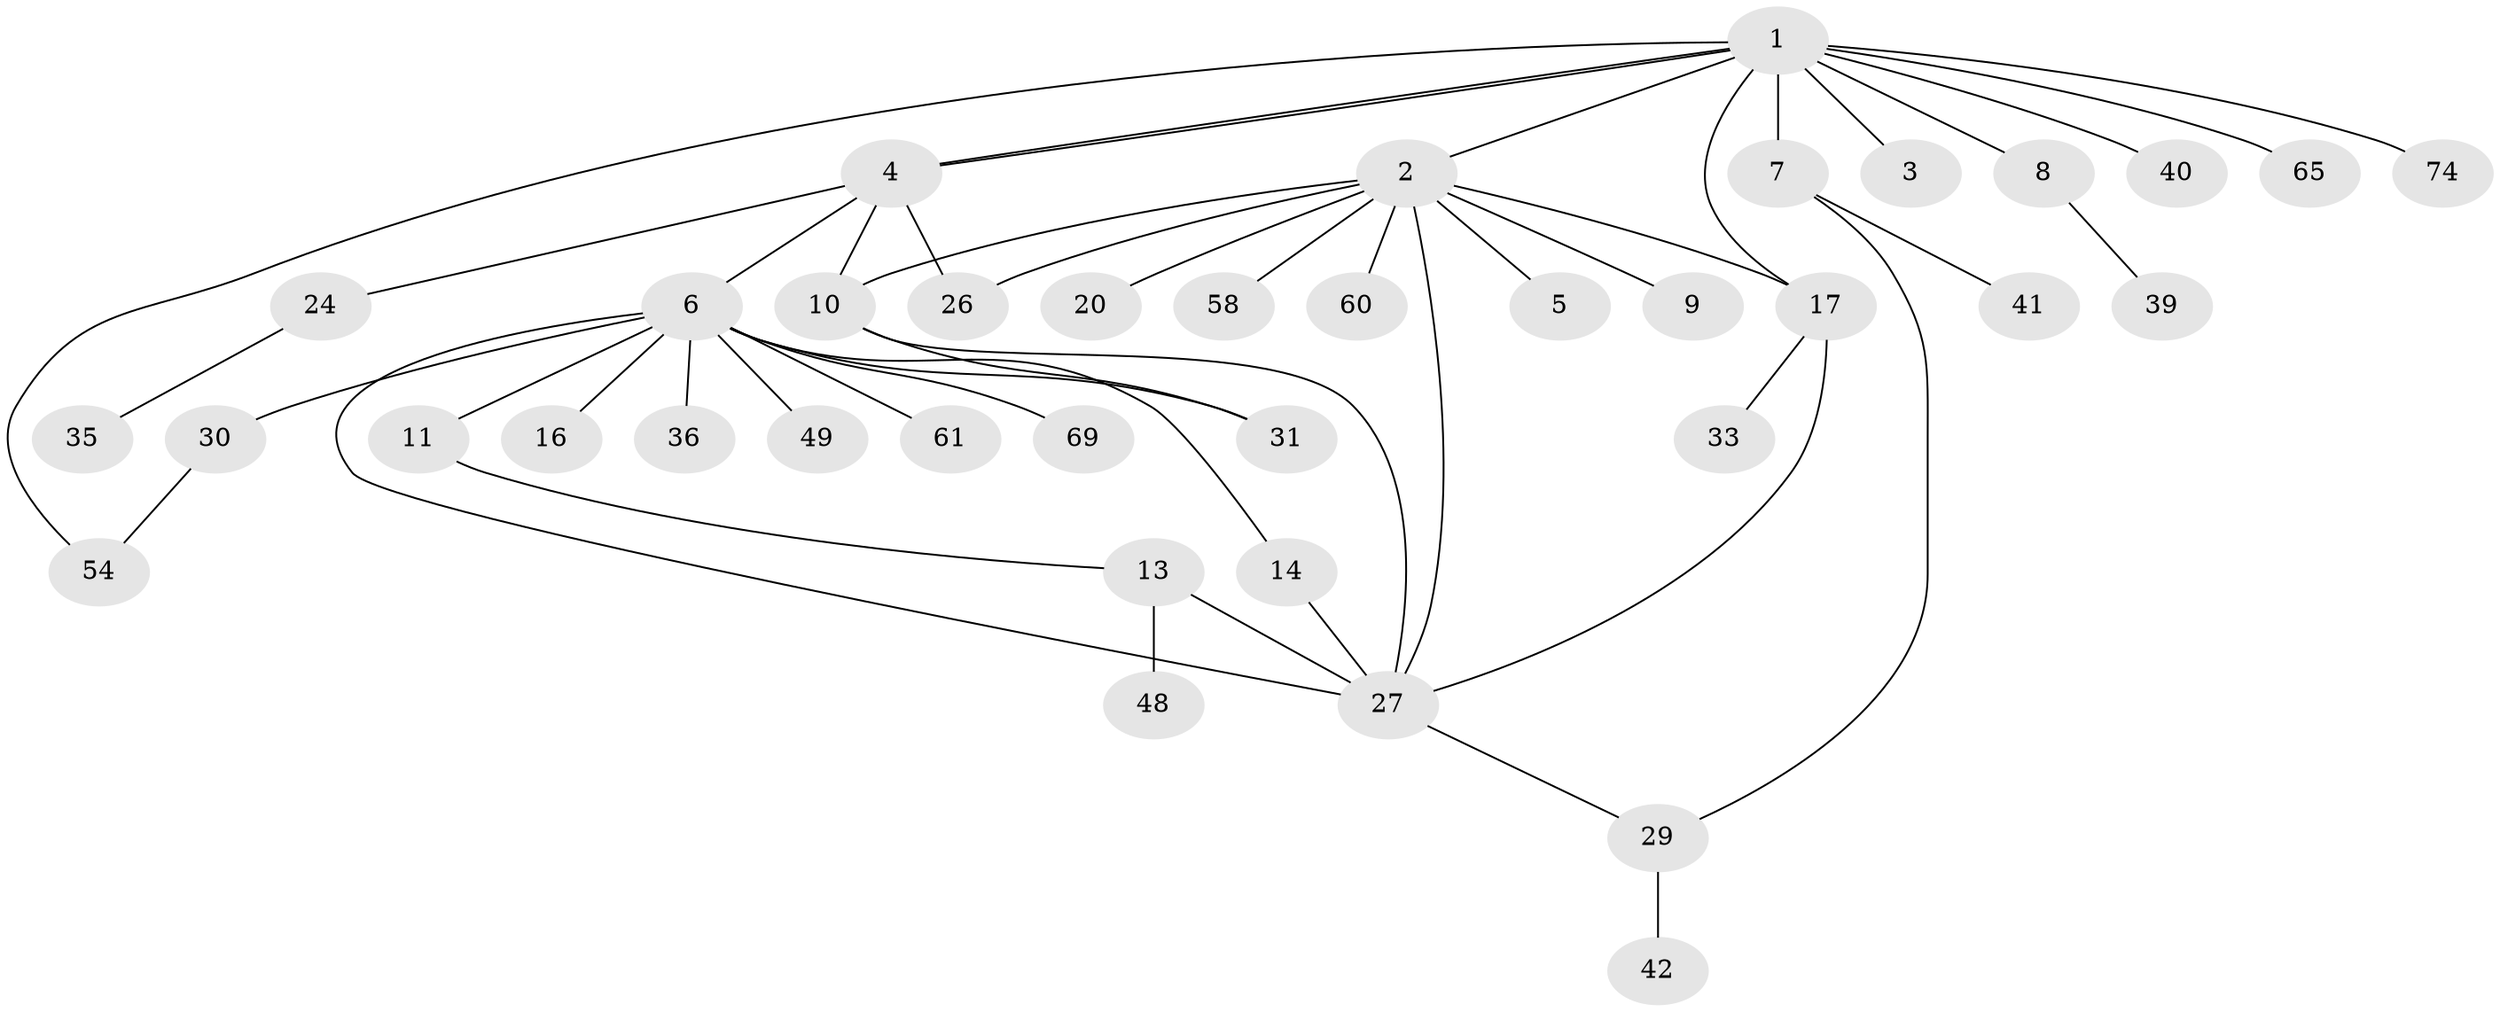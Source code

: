 // original degree distribution, {11: 0.025974025974025976, 10: 0.012987012987012988, 1: 0.5064935064935064, 6: 0.05194805194805195, 2: 0.24675324675324675, 7: 0.012987012987012988, 4: 0.03896103896103896, 3: 0.07792207792207792, 5: 0.025974025974025976}
// Generated by graph-tools (version 1.1) at 2025/14/03/09/25 04:14:36]
// undirected, 38 vertices, 49 edges
graph export_dot {
graph [start="1"]
  node [color=gray90,style=filled];
  1;
  2;
  3;
  4;
  5 [super="+15"];
  6;
  7 [super="+32+75+19+38+23"];
  8 [super="+73+77"];
  9;
  10 [super="+25+12+71+51"];
  11 [super="+55"];
  13 [super="+47+21"];
  14 [super="+18"];
  16;
  17 [super="+22+28"];
  20;
  24;
  26;
  27 [super="+46+52+44+34"];
  29 [super="+56"];
  30;
  31 [super="+43"];
  33;
  35;
  36;
  39;
  40;
  41;
  42;
  48;
  49 [super="+50+70"];
  54 [super="+57"];
  58;
  60;
  61;
  65;
  69;
  74;
  1 -- 2;
  1 -- 3;
  1 -- 4;
  1 -- 4;
  1 -- 7;
  1 -- 8;
  1 -- 17;
  1 -- 40;
  1 -- 54;
  1 -- 65;
  1 -- 74;
  2 -- 5;
  2 -- 9;
  2 -- 10;
  2 -- 17;
  2 -- 20;
  2 -- 26;
  2 -- 27;
  2 -- 58;
  2 -- 60;
  4 -- 6;
  4 -- 24;
  4 -- 26;
  4 -- 10;
  6 -- 11;
  6 -- 14;
  6 -- 16;
  6 -- 30;
  6 -- 31;
  6 -- 36;
  6 -- 49;
  6 -- 61;
  6 -- 69;
  6 -- 27;
  7 -- 29;
  7 -- 41;
  8 -- 39;
  10 -- 27 [weight=2];
  10 -- 31;
  11 -- 13;
  13 -- 48;
  13 -- 27 [weight=2];
  14 -- 27;
  17 -- 33;
  17 -- 27;
  24 -- 35;
  27 -- 29;
  29 -- 42;
  30 -- 54;
}

